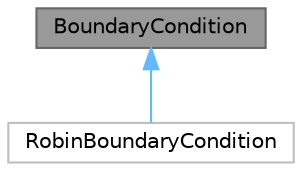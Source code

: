 digraph "BoundaryCondition"
{
 // LATEX_PDF_SIZE
  bgcolor="transparent";
  edge [fontname=Helvetica,fontsize=10,labelfontname=Helvetica,labelfontsize=10];
  node [fontname=Helvetica,fontsize=10,shape=box,height=0.2,width=0.4];
  Node1 [id="Node000001",label="BoundaryCondition",height=0.2,width=0.4,color="gray40", fillcolor="grey60", style="filled", fontcolor="black",tooltip="Base class for boundary conditions with spatially variable arrays."];
  Node1 -> Node2 [id="edge1_Node000001_Node000002",dir="back",color="steelblue1",style="solid",tooltip=" "];
  Node2 [id="Node000002",label="RobinBoundaryCondition",height=0.2,width=0.4,color="grey75", fillcolor="white", style="filled",URL="$class_robin_boundary_condition.html",tooltip=" "];
}
